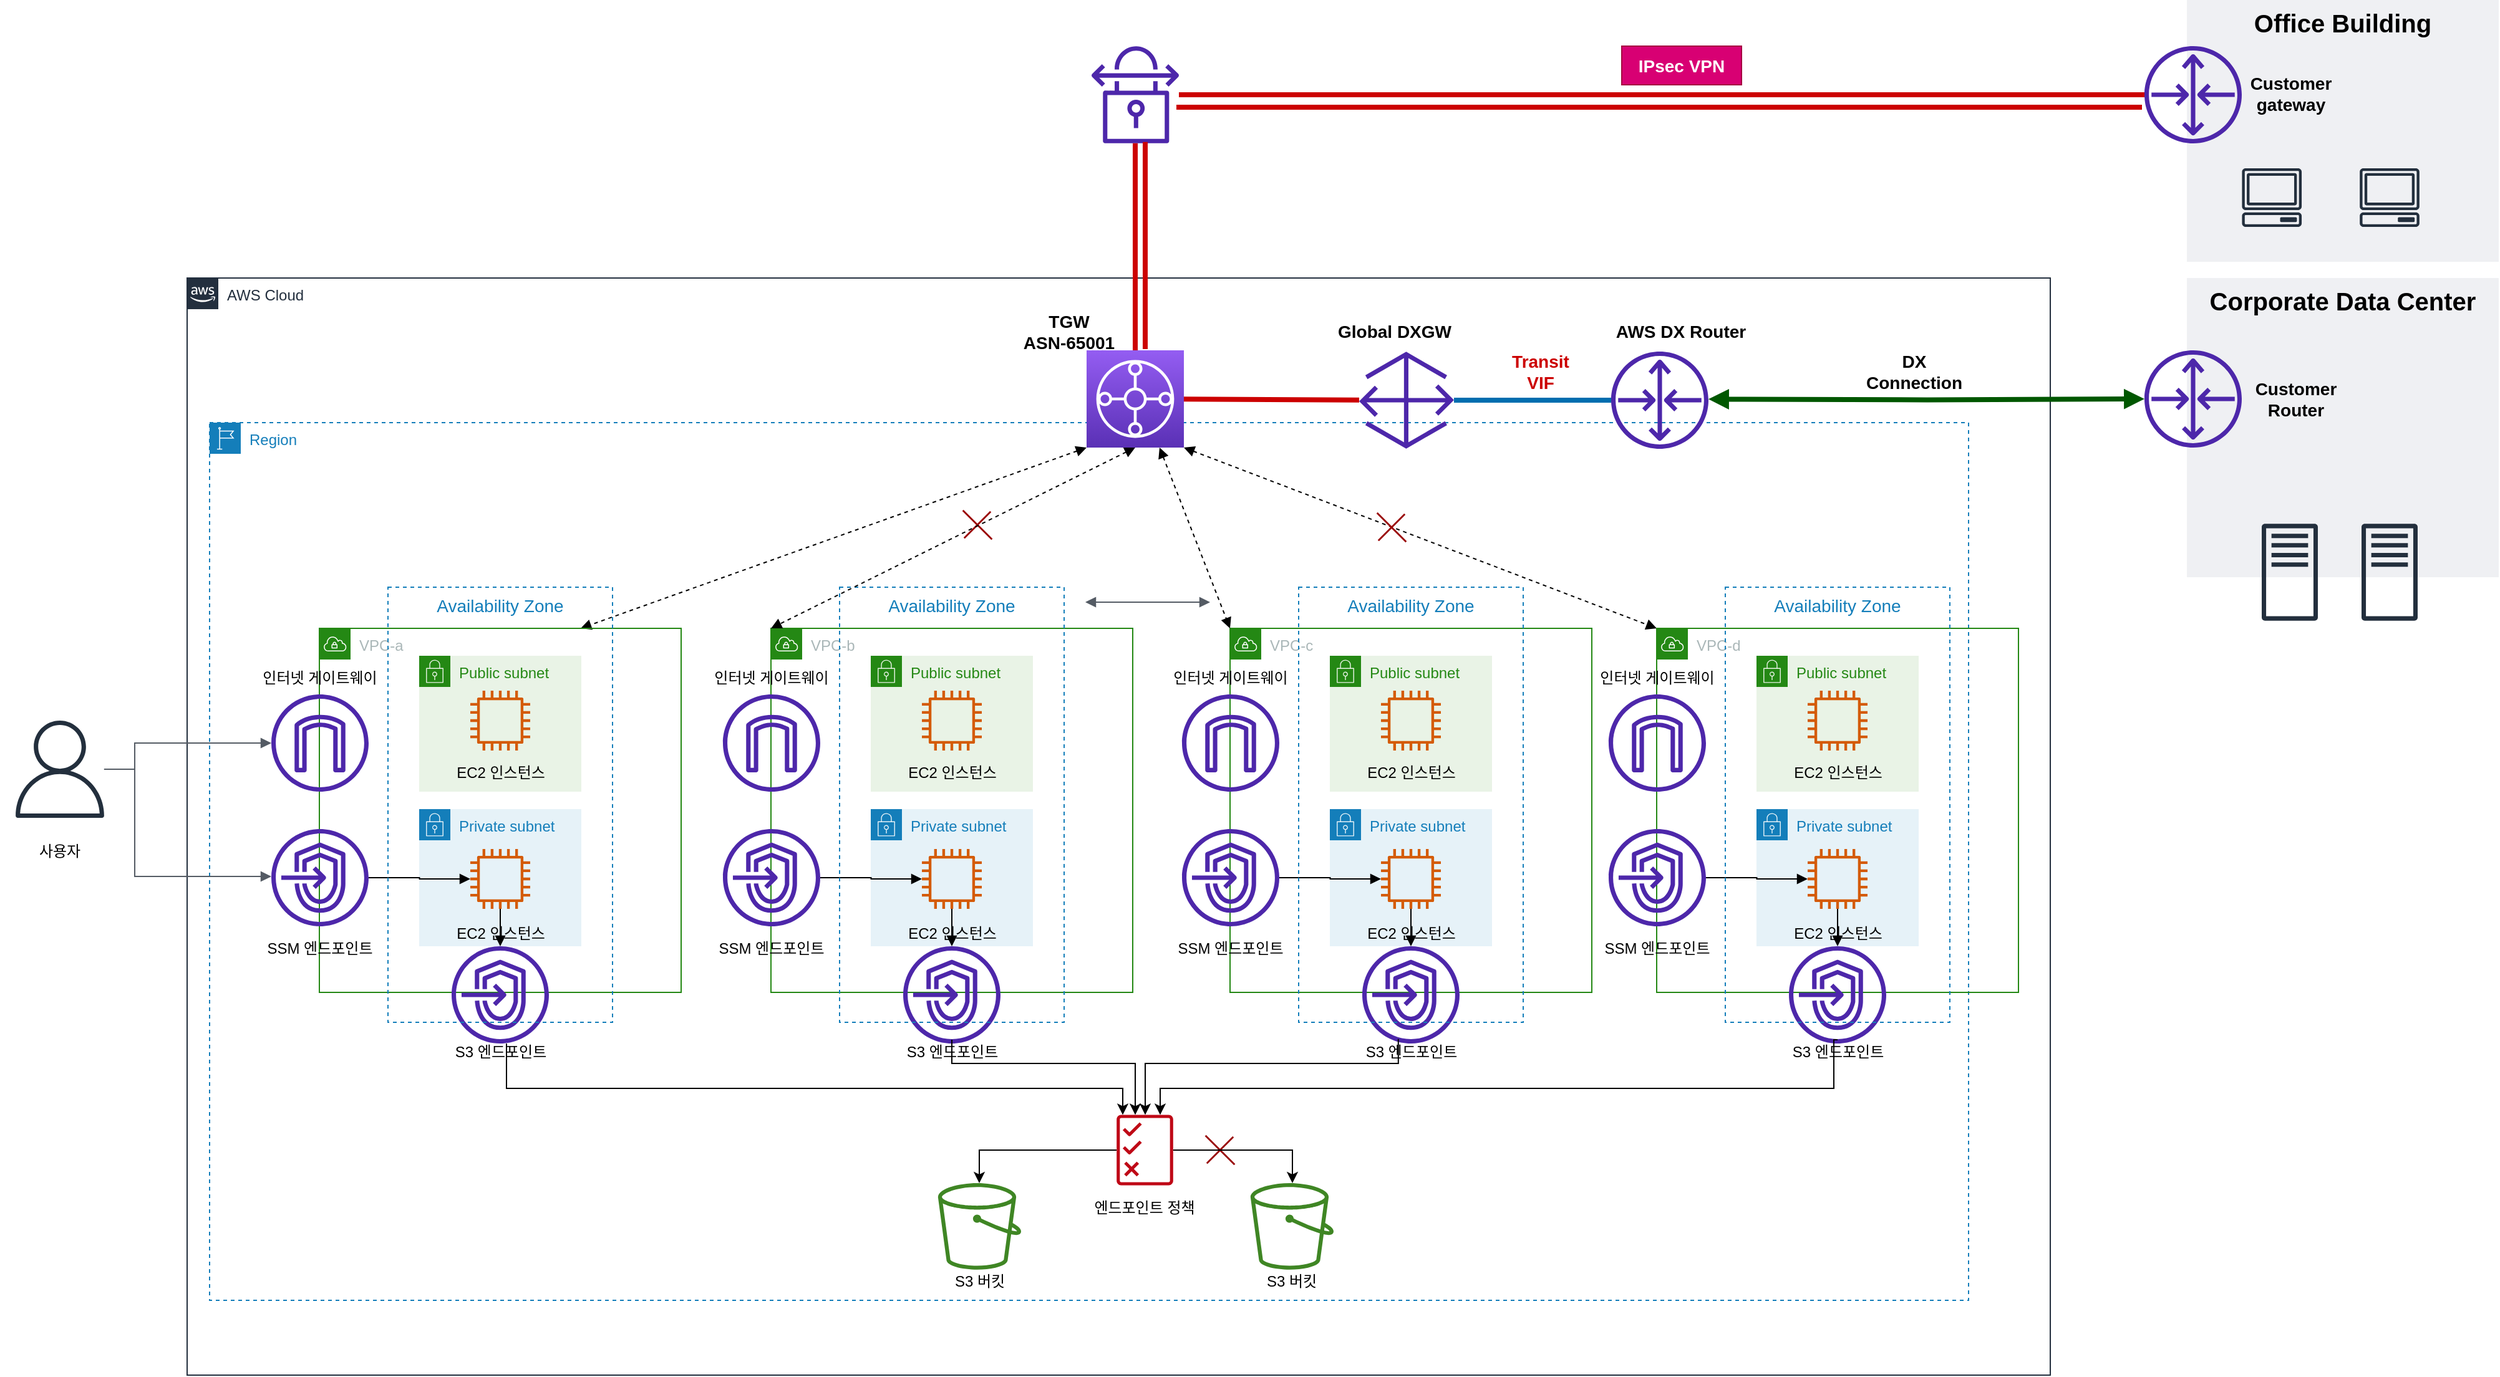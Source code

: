 <mxfile version="20.3.6" type="github">
  <diagram id="tdYZeLyU5_rgm6ZOuu79" name="페이지-1">
    <mxGraphModel dx="2585" dy="1513" grid="1" gridSize="10" guides="1" tooltips="1" connect="1" arrows="1" fold="1" page="1" pageScale="1" pageWidth="827" pageHeight="1169" math="0" shadow="0">
      <root>
        <mxCell id="0" />
        <mxCell id="1" parent="0" />
        <mxCell id="osOyr8j2rlkwuVWXkvkK-152" value="Corporate Data Center" style="fillColor=#EFF0F3;strokeColor=none;dashed=0;verticalAlign=top;fontStyle=1;fontColor=#000000;fontSize=20;" vertex="1" parent="1">
          <mxGeometry x="1753" y="240" width="250" height="240" as="geometry" />
        </mxCell>
        <mxCell id="-03WtyDzt-SDoEfTEMrn-2" value="Region" style="points=[[0,0],[0.25,0],[0.5,0],[0.75,0],[1,0],[1,0.25],[1,0.5],[1,0.75],[1,1],[0.75,1],[0.5,1],[0.25,1],[0,1],[0,0.75],[0,0.5],[0,0.25]];outlineConnect=0;gradientColor=none;html=1;whiteSpace=wrap;fontSize=12;fontStyle=0;container=1;pointerEvents=0;collapsible=0;recursiveResize=0;shape=mxgraph.aws4.group;grIcon=mxgraph.aws4.group_region;strokeColor=#147EBA;fillColor=none;verticalAlign=top;align=left;spacingLeft=30;fontColor=#147EBA;dashed=1;" parent="1" vertex="1">
          <mxGeometry x="168" y="356" width="1410" height="704" as="geometry" />
        </mxCell>
        <mxCell id="-03WtyDzt-SDoEfTEMrn-5" value="" style="sketch=0;points=[[0,0,0],[0.25,0,0],[0.5,0,0],[0.75,0,0],[1,0,0],[0,1,0],[0.25,1,0],[0.5,1,0],[0.75,1,0],[1,1,0],[0,0.25,0],[0,0.5,0],[0,0.75,0],[1,0.25,0],[1,0.5,0],[1,0.75,0]];outlineConnect=0;fontColor=#232F3E;gradientColor=#945DF2;gradientDirection=north;fillColor=#5A30B5;strokeColor=#ffffff;dashed=0;verticalLabelPosition=bottom;verticalAlign=top;align=center;html=1;fontSize=12;fontStyle=0;aspect=fixed;shape=mxgraph.aws4.resourceIcon;resIcon=mxgraph.aws4.transit_gateway;" parent="-03WtyDzt-SDoEfTEMrn-2" vertex="1">
          <mxGeometry x="703" y="-58" width="78" height="78" as="geometry" />
        </mxCell>
        <mxCell id="-03WtyDzt-SDoEfTEMrn-50" value="" style="html=1;endArrow=block;elbow=vertical;startArrow=block;startFill=1;endFill=1;strokeColor=#000000;rounded=0;fontSize=14;entryX=0.75;entryY=0;entryDx=0;entryDy=0;dashed=1;exitX=0;exitY=1;exitDx=0;exitDy=0;exitPerimeter=0;" parent="-03WtyDzt-SDoEfTEMrn-2" edge="1" source="-03WtyDzt-SDoEfTEMrn-5">
          <mxGeometry width="100" relative="1" as="geometry">
            <mxPoint x="366" y="34" as="sourcePoint" />
            <mxPoint x="297.5" y="165.0" as="targetPoint" />
          </mxGeometry>
        </mxCell>
        <mxCell id="-03WtyDzt-SDoEfTEMrn-37" value="AWS Cloud" style="points=[[0,0],[0.25,0],[0.5,0],[0.75,0],[1,0],[1,0.25],[1,0.5],[1,0.75],[1,1],[0.75,1],[0.5,1],[0.25,1],[0,1],[0,0.75],[0,0.5],[0,0.25]];outlineConnect=0;gradientColor=none;html=1;whiteSpace=wrap;fontSize=12;fontStyle=0;container=1;pointerEvents=0;collapsible=0;recursiveResize=0;shape=mxgraph.aws4.group;grIcon=mxgraph.aws4.group_aws_cloud_alt;strokeColor=#232F3E;fillColor=none;verticalAlign=top;align=left;spacingLeft=30;fontColor=#232F3E;dashed=0;" parent="1" vertex="1">
          <mxGeometry x="150" y="240" width="1493.5" height="880" as="geometry" />
        </mxCell>
        <mxCell id="-03WtyDzt-SDoEfTEMrn-42" value="TGW&lt;br style=&quot;font-size: 14px;&quot;&gt;ASN-65001" style="rounded=0;whiteSpace=wrap;html=1;strokeColor=none;fillColor=none;fontSize=14;fontStyle=1" parent="-03WtyDzt-SDoEfTEMrn-37" vertex="1">
          <mxGeometry x="659.25" y="27" width="96" height="31" as="geometry" />
        </mxCell>
        <mxCell id="-03WtyDzt-SDoEfTEMrn-54" value="" style="shape=cross;whiteSpace=wrap;html=1;strokeColor=none;fontSize=14;fillColor=#990000;size=0.047;rotation=45;" parent="-03WtyDzt-SDoEfTEMrn-37" vertex="1">
          <mxGeometry x="617" y="183" width="33" height="30" as="geometry" />
        </mxCell>
        <mxCell id="osOyr8j2rlkwuVWXkvkK-159" style="edgeStyle=none;rounded=0;orthogonalLoop=1;jettySize=auto;html=1;strokeWidth=4;fontSize=20;fontColor=#000000;endArrow=none;endFill=0;fillColor=#1ba1e2;strokeColor=#006EAF;" edge="1" parent="-03WtyDzt-SDoEfTEMrn-37" source="osOyr8j2rlkwuVWXkvkK-90" target="osOyr8j2rlkwuVWXkvkK-144">
          <mxGeometry relative="1" as="geometry" />
        </mxCell>
        <mxCell id="osOyr8j2rlkwuVWXkvkK-90" value="" style="sketch=0;outlineConnect=0;fontColor=#232F3E;gradientColor=none;fillColor=#4D27AA;strokeColor=none;dashed=0;verticalLabelPosition=bottom;verticalAlign=top;align=center;html=1;fontSize=12;fontStyle=0;aspect=fixed;pointerEvents=1;shape=mxgraph.aws4.gateway;" vertex="1" parent="-03WtyDzt-SDoEfTEMrn-37">
          <mxGeometry x="939.5" y="59" width="76" height="78" as="geometry" />
        </mxCell>
        <mxCell id="osOyr8j2rlkwuVWXkvkK-144" value="" style="sketch=0;outlineConnect=0;fontColor=#232F3E;gradientColor=none;fillColor=#4D27AA;strokeColor=none;dashed=0;verticalLabelPosition=bottom;verticalAlign=top;align=center;html=1;fontSize=12;fontStyle=0;aspect=fixed;pointerEvents=1;shape=mxgraph.aws4.router;" vertex="1" parent="-03WtyDzt-SDoEfTEMrn-37">
          <mxGeometry x="1141.5" y="59" width="78" height="78" as="geometry" />
        </mxCell>
        <mxCell id="osOyr8j2rlkwuVWXkvkK-145" value="AWS DX Router" style="rounded=0;whiteSpace=wrap;html=1;strokeColor=none;fillColor=none;fontSize=14;fontStyle=1" vertex="1" parent="-03WtyDzt-SDoEfTEMrn-37">
          <mxGeometry x="1132.5" y="27" width="128.5" height="31" as="geometry" />
        </mxCell>
        <mxCell id="osOyr8j2rlkwuVWXkvkK-155" value="" style="edgeStyle=orthogonalEdgeStyle;html=1;endArrow=block;elbow=vertical;startArrow=block;startFill=1;endFill=1;strokeColor=#005700;rounded=0;fontSize=13;fontColor=#000000;strokeWidth=4;fillColor=#008a00;" edge="1" parent="-03WtyDzt-SDoEfTEMrn-37" target="osOyr8j2rlkwuVWXkvkK-148">
          <mxGeometry width="100" relative="1" as="geometry">
            <mxPoint x="1219.5" y="97.17" as="sourcePoint" />
            <mxPoint x="1319.5" y="97.17" as="targetPoint" />
          </mxGeometry>
        </mxCell>
        <mxCell id="osOyr8j2rlkwuVWXkvkK-160" value="&lt;font color=&quot;#cc0000&quot;&gt;Transit &lt;br&gt;VIF&lt;/font&gt;" style="rounded=0;whiteSpace=wrap;html=1;strokeColor=none;fillColor=none;fontSize=14;fontStyle=1" vertex="1" parent="-03WtyDzt-SDoEfTEMrn-37">
          <mxGeometry x="1036.5" y="59" width="96" height="31" as="geometry" />
        </mxCell>
        <mxCell id="osOyr8j2rlkwuVWXkvkK-143" value="Global DXGW" style="rounded=0;whiteSpace=wrap;html=1;strokeColor=none;fillColor=none;fontSize=14;fontStyle=1" vertex="1" parent="-03WtyDzt-SDoEfTEMrn-37">
          <mxGeometry x="919.5" y="27" width="96" height="31" as="geometry" />
        </mxCell>
        <mxCell id="osOyr8j2rlkwuVWXkvkK-156" value="DX &lt;br&gt;Connection" style="rounded=0;whiteSpace=wrap;html=1;strokeColor=none;fillColor=none;fontSize=14;fontStyle=1" vertex="1" parent="-03WtyDzt-SDoEfTEMrn-37">
          <mxGeometry x="1320" y="59" width="128.5" height="31" as="geometry" />
        </mxCell>
        <mxCell id="-03WtyDzt-SDoEfTEMrn-53" value="" style="html=1;endArrow=block;elbow=vertical;startArrow=block;startFill=1;endFill=1;strokeColor=#000000;rounded=0;fontSize=14;entryX=0;entryY=0;entryDx=0;entryDy=0;dashed=1;exitX=1;exitY=1;exitDx=0;exitDy=0;exitPerimeter=0;" parent="1" source="-03WtyDzt-SDoEfTEMrn-5" target="osOyr8j2rlkwuVWXkvkK-38" edge="1">
          <mxGeometry width="100" relative="1" as="geometry">
            <mxPoint x="580" y="390" as="sourcePoint" />
            <mxPoint x="1083" y="496" as="targetPoint" />
          </mxGeometry>
        </mxCell>
        <mxCell id="-03WtyDzt-SDoEfTEMrn-57" value="" style="shape=cross;whiteSpace=wrap;html=1;strokeColor=none;fontSize=14;fillColor=#990000;size=0.047;rotation=45;" parent="1" vertex="1">
          <mxGeometry x="1099" y="425" width="33" height="30" as="geometry" />
        </mxCell>
        <mxCell id="-03WtyDzt-SDoEfTEMrn-62" value="사용자" style="rounded=0;whiteSpace=wrap;html=1;strokeColor=none;" parent="1" vertex="1">
          <mxGeometry y="690" width="96" height="20" as="geometry" />
        </mxCell>
        <mxCell id="-03WtyDzt-SDoEfTEMrn-63" value="" style="sketch=0;outlineConnect=0;fontColor=#232F3E;gradientColor=none;fillColor=#232F3D;strokeColor=none;dashed=0;verticalLabelPosition=bottom;verticalAlign=top;align=center;html=1;fontSize=12;fontStyle=0;aspect=fixed;pointerEvents=1;shape=mxgraph.aws4.user;" parent="1" vertex="1">
          <mxGeometry x="9" y="595" width="78" height="78" as="geometry" />
        </mxCell>
        <mxCell id="-03WtyDzt-SDoEfTEMrn-74" value="" style="edgeStyle=orthogonalEdgeStyle;html=1;endArrow=none;elbow=vertical;startArrow=block;startFill=1;endFill=0;strokeColor=#545B64;rounded=0;fontSize=14;" parent="1" source="osOyr8j2rlkwuVWXkvkK-197" target="-03WtyDzt-SDoEfTEMrn-63" edge="1">
          <mxGeometry width="100" relative="1" as="geometry">
            <mxPoint x="213.0" y="580" as="sourcePoint" />
            <mxPoint x="118" y="688" as="targetPoint" />
            <Array as="points">
              <mxPoint x="108" y="613" />
              <mxPoint x="108" y="634" />
            </Array>
          </mxGeometry>
        </mxCell>
        <mxCell id="-03WtyDzt-SDoEfTEMrn-75" value="" style="edgeStyle=orthogonalEdgeStyle;html=1;endArrow=none;elbow=vertical;startArrow=block;startFill=1;endFill=0;strokeColor=#545B64;rounded=0;fontSize=14;" parent="1" source="osOyr8j2rlkwuVWXkvkK-196" target="-03WtyDzt-SDoEfTEMrn-63" edge="1">
          <mxGeometry width="100" relative="1" as="geometry">
            <mxPoint x="213.0" y="691.0" as="sourcePoint" />
            <mxPoint x="148" y="638" as="targetPoint" />
            <Array as="points">
              <mxPoint x="108" y="720" />
              <mxPoint x="108" y="634" />
            </Array>
          </mxGeometry>
        </mxCell>
        <mxCell id="osOyr8j2rlkwuVWXkvkK-55" value="" style="group" vertex="1" connectable="0" parent="1">
          <mxGeometry x="559" y="488" width="349" height="383" as="geometry" />
        </mxCell>
        <mxCell id="osOyr8j2rlkwuVWXkvkK-56" value="VPC-b" style="points=[[0,0],[0.25,0],[0.5,0],[0.75,0],[1,0],[1,0.25],[1,0.5],[1,0.75],[1,1],[0.75,1],[0.5,1],[0.25,1],[0,1],[0,0.75],[0,0.5],[0,0.25]];outlineConnect=0;gradientColor=none;html=1;whiteSpace=wrap;fontSize=12;fontStyle=0;container=1;pointerEvents=0;collapsible=0;recursiveResize=0;shape=mxgraph.aws4.group;grIcon=mxgraph.aws4.group_vpc;strokeColor=#248814;fillColor=none;verticalAlign=top;align=left;spacingLeft=30;fontColor=#AAB7B8;dashed=0;" vertex="1" parent="osOyr8j2rlkwuVWXkvkK-55">
          <mxGeometry x="59" y="33" width="290" height="292" as="geometry" />
        </mxCell>
        <mxCell id="osOyr8j2rlkwuVWXkvkK-57" value="Public subnet" style="points=[[0,0],[0.25,0],[0.5,0],[0.75,0],[1,0],[1,0.25],[1,0.5],[1,0.75],[1,1],[0.75,1],[0.5,1],[0.25,1],[0,1],[0,0.75],[0,0.5],[0,0.25]];outlineConnect=0;gradientColor=none;html=1;whiteSpace=wrap;fontSize=12;fontStyle=0;container=1;pointerEvents=0;collapsible=0;recursiveResize=0;shape=mxgraph.aws4.group;grIcon=mxgraph.aws4.group_security_group;grStroke=0;strokeColor=#248814;fillColor=#E9F3E6;verticalAlign=top;align=left;spacingLeft=30;fontColor=#248814;dashed=0;" vertex="1" parent="osOyr8j2rlkwuVWXkvkK-55">
          <mxGeometry x="139" y="55" width="130" height="109" as="geometry" />
        </mxCell>
        <mxCell id="osOyr8j2rlkwuVWXkvkK-58" value="" style="sketch=0;outlineConnect=0;fontColor=#232F3E;gradientColor=none;fillColor=#D45B07;strokeColor=none;dashed=0;verticalLabelPosition=bottom;verticalAlign=top;align=center;html=1;fontSize=12;fontStyle=0;aspect=fixed;pointerEvents=1;shape=mxgraph.aws4.instance2;" vertex="1" parent="osOyr8j2rlkwuVWXkvkK-57">
          <mxGeometry x="41" y="28" width="48" height="48" as="geometry" />
        </mxCell>
        <mxCell id="osOyr8j2rlkwuVWXkvkK-59" value="EC2 인스턴스" style="rounded=0;whiteSpace=wrap;html=1;strokeColor=none;fillColor=none;" vertex="1" parent="osOyr8j2rlkwuVWXkvkK-57">
          <mxGeometry x="5.5" y="84" width="119" height="20" as="geometry" />
        </mxCell>
        <mxCell id="osOyr8j2rlkwuVWXkvkK-60" value="Private subnet" style="points=[[0,0],[0.25,0],[0.5,0],[0.75,0],[1,0],[1,0.25],[1,0.5],[1,0.75],[1,1],[0.75,1],[0.5,1],[0.25,1],[0,1],[0,0.75],[0,0.5],[0,0.25]];outlineConnect=0;gradientColor=none;html=1;whiteSpace=wrap;fontSize=12;fontStyle=0;container=1;pointerEvents=0;collapsible=0;recursiveResize=0;shape=mxgraph.aws4.group;grIcon=mxgraph.aws4.group_security_group;grStroke=0;strokeColor=#147EBA;fillColor=#E6F2F8;verticalAlign=top;align=left;spacingLeft=30;fontColor=#147EBA;dashed=0;" vertex="1" parent="osOyr8j2rlkwuVWXkvkK-55">
          <mxGeometry x="139" y="178" width="130" height="110" as="geometry" />
        </mxCell>
        <mxCell id="osOyr8j2rlkwuVWXkvkK-61" value="" style="sketch=0;outlineConnect=0;fontColor=#232F3E;gradientColor=none;fillColor=#D45B07;strokeColor=none;dashed=0;verticalLabelPosition=bottom;verticalAlign=top;align=center;html=1;fontSize=12;fontStyle=0;aspect=fixed;pointerEvents=1;shape=mxgraph.aws4.instance2;" vertex="1" parent="osOyr8j2rlkwuVWXkvkK-60">
          <mxGeometry x="41" y="32" width="48" height="48" as="geometry" />
        </mxCell>
        <mxCell id="osOyr8j2rlkwuVWXkvkK-62" value="EC2 인스턴스" style="rounded=0;whiteSpace=wrap;html=1;strokeColor=none;fillColor=none;" vertex="1" parent="osOyr8j2rlkwuVWXkvkK-60">
          <mxGeometry x="5.5" y="90" width="119" height="20" as="geometry" />
        </mxCell>
        <mxCell id="osOyr8j2rlkwuVWXkvkK-63" style="edgeStyle=orthogonalEdgeStyle;rounded=0;orthogonalLoop=1;jettySize=auto;html=1;strokeColor=#000000;fontSize=14;endArrow=block;endFill=1;" edge="1" parent="osOyr8j2rlkwuVWXkvkK-55" source="osOyr8j2rlkwuVWXkvkK-64" target="osOyr8j2rlkwuVWXkvkK-61">
          <mxGeometry relative="1" as="geometry" />
        </mxCell>
        <mxCell id="osOyr8j2rlkwuVWXkvkK-64" value="" style="sketch=0;outlineConnect=0;fontColor=#232F3E;gradientColor=none;fillColor=#4D27AA;strokeColor=none;dashed=0;verticalLabelPosition=bottom;verticalAlign=top;align=center;html=1;fontSize=12;fontStyle=0;aspect=fixed;pointerEvents=1;shape=mxgraph.aws4.endpoints;" vertex="1" parent="osOyr8j2rlkwuVWXkvkK-55">
          <mxGeometry x="20.5" y="194" width="78" height="78" as="geometry" />
        </mxCell>
        <mxCell id="osOyr8j2rlkwuVWXkvkK-65" value="" style="sketch=0;outlineConnect=0;fontColor=#232F3E;gradientColor=none;fillColor=#4D27AA;strokeColor=none;dashed=0;verticalLabelPosition=bottom;verticalAlign=top;align=center;html=1;fontSize=12;fontStyle=0;aspect=fixed;pointerEvents=1;shape=mxgraph.aws4.internet_gateway;" vertex="1" parent="osOyr8j2rlkwuVWXkvkK-55">
          <mxGeometry x="20.5" y="86" width="78" height="78" as="geometry" />
        </mxCell>
        <mxCell id="osOyr8j2rlkwuVWXkvkK-66" value="" style="sketch=0;outlineConnect=0;fontColor=#232F3E;gradientColor=none;fillColor=#4D27AA;strokeColor=none;dashed=0;verticalLabelPosition=bottom;verticalAlign=top;align=center;html=1;fontSize=12;fontStyle=0;aspect=fixed;pointerEvents=1;shape=mxgraph.aws4.endpoints;" vertex="1" parent="osOyr8j2rlkwuVWXkvkK-55">
          <mxGeometry x="165" y="288" width="78" height="78" as="geometry" />
        </mxCell>
        <mxCell id="osOyr8j2rlkwuVWXkvkK-67" style="edgeStyle=orthogonalEdgeStyle;rounded=0;orthogonalLoop=1;jettySize=auto;html=1;strokeColor=#000000;fontSize=14;endArrow=block;endFill=1;" edge="1" parent="osOyr8j2rlkwuVWXkvkK-55" source="osOyr8j2rlkwuVWXkvkK-61" target="osOyr8j2rlkwuVWXkvkK-66">
          <mxGeometry relative="1" as="geometry" />
        </mxCell>
        <mxCell id="osOyr8j2rlkwuVWXkvkK-68" value="Availability Zone" style="fillColor=none;strokeColor=#147EBA;dashed=1;verticalAlign=top;fontStyle=0;fontColor=#147EBA;fontSize=14;" vertex="1" parent="osOyr8j2rlkwuVWXkvkK-55">
          <mxGeometry x="114" width="180" height="349" as="geometry" />
        </mxCell>
        <mxCell id="osOyr8j2rlkwuVWXkvkK-69" value="S3 엔드포인트" style="rounded=0;whiteSpace=wrap;html=1;strokeColor=none;fillColor=none;" vertex="1" parent="osOyr8j2rlkwuVWXkvkK-55">
          <mxGeometry x="144.5" y="363" width="119" height="20" as="geometry" />
        </mxCell>
        <mxCell id="osOyr8j2rlkwuVWXkvkK-70" value="SSM 엔드포인트" style="rounded=0;whiteSpace=wrap;html=1;strokeColor=none;fillColor=none;" vertex="1" parent="osOyr8j2rlkwuVWXkvkK-55">
          <mxGeometry y="280" width="119" height="20" as="geometry" />
        </mxCell>
        <mxCell id="osOyr8j2rlkwuVWXkvkK-71" value="인터넷 게이트웨이" style="rounded=0;whiteSpace=wrap;html=1;strokeColor=none;fillColor=none;" vertex="1" parent="osOyr8j2rlkwuVWXkvkK-55">
          <mxGeometry y="63" width="119" height="20" as="geometry" />
        </mxCell>
        <mxCell id="osOyr8j2rlkwuVWXkvkK-72" value="" style="group" vertex="1" connectable="0" parent="1">
          <mxGeometry x="927" y="488" width="349" height="383" as="geometry" />
        </mxCell>
        <mxCell id="osOyr8j2rlkwuVWXkvkK-73" value="VPC-c" style="points=[[0,0],[0.25,0],[0.5,0],[0.75,0],[1,0],[1,0.25],[1,0.5],[1,0.75],[1,1],[0.75,1],[0.5,1],[0.25,1],[0,1],[0,0.75],[0,0.5],[0,0.25]];outlineConnect=0;gradientColor=none;html=1;whiteSpace=wrap;fontSize=12;fontStyle=0;container=1;pointerEvents=0;collapsible=0;recursiveResize=0;shape=mxgraph.aws4.group;grIcon=mxgraph.aws4.group_vpc;strokeColor=#248814;fillColor=none;verticalAlign=top;align=left;spacingLeft=30;fontColor=#AAB7B8;dashed=0;" vertex="1" parent="osOyr8j2rlkwuVWXkvkK-72">
          <mxGeometry x="59" y="33" width="290" height="292" as="geometry" />
        </mxCell>
        <mxCell id="osOyr8j2rlkwuVWXkvkK-74" value="Public subnet" style="points=[[0,0],[0.25,0],[0.5,0],[0.75,0],[1,0],[1,0.25],[1,0.5],[1,0.75],[1,1],[0.75,1],[0.5,1],[0.25,1],[0,1],[0,0.75],[0,0.5],[0,0.25]];outlineConnect=0;gradientColor=none;html=1;whiteSpace=wrap;fontSize=12;fontStyle=0;container=1;pointerEvents=0;collapsible=0;recursiveResize=0;shape=mxgraph.aws4.group;grIcon=mxgraph.aws4.group_security_group;grStroke=0;strokeColor=#248814;fillColor=#E9F3E6;verticalAlign=top;align=left;spacingLeft=30;fontColor=#248814;dashed=0;" vertex="1" parent="osOyr8j2rlkwuVWXkvkK-72">
          <mxGeometry x="139" y="55" width="130" height="109" as="geometry" />
        </mxCell>
        <mxCell id="osOyr8j2rlkwuVWXkvkK-75" value="" style="sketch=0;outlineConnect=0;fontColor=#232F3E;gradientColor=none;fillColor=#D45B07;strokeColor=none;dashed=0;verticalLabelPosition=bottom;verticalAlign=top;align=center;html=1;fontSize=12;fontStyle=0;aspect=fixed;pointerEvents=1;shape=mxgraph.aws4.instance2;" vertex="1" parent="osOyr8j2rlkwuVWXkvkK-74">
          <mxGeometry x="41" y="28" width="48" height="48" as="geometry" />
        </mxCell>
        <mxCell id="osOyr8j2rlkwuVWXkvkK-76" value="EC2 인스턴스" style="rounded=0;whiteSpace=wrap;html=1;strokeColor=none;fillColor=none;" vertex="1" parent="osOyr8j2rlkwuVWXkvkK-74">
          <mxGeometry x="5.5" y="84" width="119" height="20" as="geometry" />
        </mxCell>
        <mxCell id="osOyr8j2rlkwuVWXkvkK-77" value="Private subnet" style="points=[[0,0],[0.25,0],[0.5,0],[0.75,0],[1,0],[1,0.25],[1,0.5],[1,0.75],[1,1],[0.75,1],[0.5,1],[0.25,1],[0,1],[0,0.75],[0,0.5],[0,0.25]];outlineConnect=0;gradientColor=none;html=1;whiteSpace=wrap;fontSize=12;fontStyle=0;container=1;pointerEvents=0;collapsible=0;recursiveResize=0;shape=mxgraph.aws4.group;grIcon=mxgraph.aws4.group_security_group;grStroke=0;strokeColor=#147EBA;fillColor=#E6F2F8;verticalAlign=top;align=left;spacingLeft=30;fontColor=#147EBA;dashed=0;" vertex="1" parent="osOyr8j2rlkwuVWXkvkK-72">
          <mxGeometry x="139" y="178" width="130" height="110" as="geometry" />
        </mxCell>
        <mxCell id="osOyr8j2rlkwuVWXkvkK-78" value="" style="sketch=0;outlineConnect=0;fontColor=#232F3E;gradientColor=none;fillColor=#D45B07;strokeColor=none;dashed=0;verticalLabelPosition=bottom;verticalAlign=top;align=center;html=1;fontSize=12;fontStyle=0;aspect=fixed;pointerEvents=1;shape=mxgraph.aws4.instance2;" vertex="1" parent="osOyr8j2rlkwuVWXkvkK-77">
          <mxGeometry x="41" y="32" width="48" height="48" as="geometry" />
        </mxCell>
        <mxCell id="osOyr8j2rlkwuVWXkvkK-79" value="EC2 인스턴스" style="rounded=0;whiteSpace=wrap;html=1;strokeColor=none;fillColor=none;" vertex="1" parent="osOyr8j2rlkwuVWXkvkK-77">
          <mxGeometry x="5.5" y="90" width="119" height="20" as="geometry" />
        </mxCell>
        <mxCell id="osOyr8j2rlkwuVWXkvkK-80" style="edgeStyle=orthogonalEdgeStyle;rounded=0;orthogonalLoop=1;jettySize=auto;html=1;strokeColor=#000000;fontSize=14;endArrow=block;endFill=1;" edge="1" parent="osOyr8j2rlkwuVWXkvkK-72" source="osOyr8j2rlkwuVWXkvkK-81" target="osOyr8j2rlkwuVWXkvkK-78">
          <mxGeometry relative="1" as="geometry" />
        </mxCell>
        <mxCell id="osOyr8j2rlkwuVWXkvkK-81" value="" style="sketch=0;outlineConnect=0;fontColor=#232F3E;gradientColor=none;fillColor=#4D27AA;strokeColor=none;dashed=0;verticalLabelPosition=bottom;verticalAlign=top;align=center;html=1;fontSize=12;fontStyle=0;aspect=fixed;pointerEvents=1;shape=mxgraph.aws4.endpoints;" vertex="1" parent="osOyr8j2rlkwuVWXkvkK-72">
          <mxGeometry x="20.5" y="194" width="78" height="78" as="geometry" />
        </mxCell>
        <mxCell id="osOyr8j2rlkwuVWXkvkK-82" value="" style="sketch=0;outlineConnect=0;fontColor=#232F3E;gradientColor=none;fillColor=#4D27AA;strokeColor=none;dashed=0;verticalLabelPosition=bottom;verticalAlign=top;align=center;html=1;fontSize=12;fontStyle=0;aspect=fixed;pointerEvents=1;shape=mxgraph.aws4.internet_gateway;" vertex="1" parent="osOyr8j2rlkwuVWXkvkK-72">
          <mxGeometry x="20.5" y="86" width="78" height="78" as="geometry" />
        </mxCell>
        <mxCell id="osOyr8j2rlkwuVWXkvkK-83" value="" style="sketch=0;outlineConnect=0;fontColor=#232F3E;gradientColor=none;fillColor=#4D27AA;strokeColor=none;dashed=0;verticalLabelPosition=bottom;verticalAlign=top;align=center;html=1;fontSize=12;fontStyle=0;aspect=fixed;pointerEvents=1;shape=mxgraph.aws4.endpoints;" vertex="1" parent="osOyr8j2rlkwuVWXkvkK-72">
          <mxGeometry x="165" y="288" width="78" height="78" as="geometry" />
        </mxCell>
        <mxCell id="osOyr8j2rlkwuVWXkvkK-84" style="edgeStyle=orthogonalEdgeStyle;rounded=0;orthogonalLoop=1;jettySize=auto;html=1;strokeColor=#000000;fontSize=14;endArrow=block;endFill=1;" edge="1" parent="osOyr8j2rlkwuVWXkvkK-72" source="osOyr8j2rlkwuVWXkvkK-78" target="osOyr8j2rlkwuVWXkvkK-83">
          <mxGeometry relative="1" as="geometry" />
        </mxCell>
        <mxCell id="osOyr8j2rlkwuVWXkvkK-85" value="Availability Zone" style="fillColor=none;strokeColor=#147EBA;dashed=1;verticalAlign=top;fontStyle=0;fontColor=#147EBA;fontSize=14;" vertex="1" parent="osOyr8j2rlkwuVWXkvkK-72">
          <mxGeometry x="114" width="180" height="349" as="geometry" />
        </mxCell>
        <mxCell id="osOyr8j2rlkwuVWXkvkK-86" value="S3 엔드포인트" style="rounded=0;whiteSpace=wrap;html=1;strokeColor=none;fillColor=none;" vertex="1" parent="osOyr8j2rlkwuVWXkvkK-72">
          <mxGeometry x="144.5" y="363" width="119" height="20" as="geometry" />
        </mxCell>
        <mxCell id="osOyr8j2rlkwuVWXkvkK-87" value="SSM 엔드포인트" style="rounded=0;whiteSpace=wrap;html=1;strokeColor=none;fillColor=none;" vertex="1" parent="osOyr8j2rlkwuVWXkvkK-72">
          <mxGeometry y="280" width="119" height="20" as="geometry" />
        </mxCell>
        <mxCell id="osOyr8j2rlkwuVWXkvkK-88" value="인터넷 게이트웨이" style="rounded=0;whiteSpace=wrap;html=1;strokeColor=none;fillColor=none;" vertex="1" parent="osOyr8j2rlkwuVWXkvkK-72">
          <mxGeometry y="63" width="119" height="20" as="geometry" />
        </mxCell>
        <mxCell id="osOyr8j2rlkwuVWXkvkK-54" value="" style="group" vertex="1" connectable="0" parent="1">
          <mxGeometry x="1269" y="488" width="349" height="383" as="geometry" />
        </mxCell>
        <mxCell id="osOyr8j2rlkwuVWXkvkK-38" value="VPC-d" style="points=[[0,0],[0.25,0],[0.5,0],[0.75,0],[1,0],[1,0.25],[1,0.5],[1,0.75],[1,1],[0.75,1],[0.5,1],[0.25,1],[0,1],[0,0.75],[0,0.5],[0,0.25]];outlineConnect=0;gradientColor=none;html=1;whiteSpace=wrap;fontSize=12;fontStyle=0;container=1;pointerEvents=0;collapsible=0;recursiveResize=0;shape=mxgraph.aws4.group;grIcon=mxgraph.aws4.group_vpc;strokeColor=#248814;fillColor=none;verticalAlign=top;align=left;spacingLeft=30;fontColor=#AAB7B8;dashed=0;" vertex="1" parent="osOyr8j2rlkwuVWXkvkK-54">
          <mxGeometry x="59" y="33" width="290" height="292" as="geometry" />
        </mxCell>
        <mxCell id="osOyr8j2rlkwuVWXkvkK-39" value="Public subnet" style="points=[[0,0],[0.25,0],[0.5,0],[0.75,0],[1,0],[1,0.25],[1,0.5],[1,0.75],[1,1],[0.75,1],[0.5,1],[0.25,1],[0,1],[0,0.75],[0,0.5],[0,0.25]];outlineConnect=0;gradientColor=none;html=1;whiteSpace=wrap;fontSize=12;fontStyle=0;container=1;pointerEvents=0;collapsible=0;recursiveResize=0;shape=mxgraph.aws4.group;grIcon=mxgraph.aws4.group_security_group;grStroke=0;strokeColor=#248814;fillColor=#E9F3E6;verticalAlign=top;align=left;spacingLeft=30;fontColor=#248814;dashed=0;" vertex="1" parent="osOyr8j2rlkwuVWXkvkK-54">
          <mxGeometry x="139" y="55" width="130" height="109" as="geometry" />
        </mxCell>
        <mxCell id="osOyr8j2rlkwuVWXkvkK-40" value="" style="sketch=0;outlineConnect=0;fontColor=#232F3E;gradientColor=none;fillColor=#D45B07;strokeColor=none;dashed=0;verticalLabelPosition=bottom;verticalAlign=top;align=center;html=1;fontSize=12;fontStyle=0;aspect=fixed;pointerEvents=1;shape=mxgraph.aws4.instance2;" vertex="1" parent="osOyr8j2rlkwuVWXkvkK-39">
          <mxGeometry x="41" y="28" width="48" height="48" as="geometry" />
        </mxCell>
        <mxCell id="osOyr8j2rlkwuVWXkvkK-41" value="EC2 인스턴스" style="rounded=0;whiteSpace=wrap;html=1;strokeColor=none;fillColor=none;" vertex="1" parent="osOyr8j2rlkwuVWXkvkK-39">
          <mxGeometry x="5.5" y="84" width="119" height="20" as="geometry" />
        </mxCell>
        <mxCell id="osOyr8j2rlkwuVWXkvkK-42" value="Private subnet" style="points=[[0,0],[0.25,0],[0.5,0],[0.75,0],[1,0],[1,0.25],[1,0.5],[1,0.75],[1,1],[0.75,1],[0.5,1],[0.25,1],[0,1],[0,0.75],[0,0.5],[0,0.25]];outlineConnect=0;gradientColor=none;html=1;whiteSpace=wrap;fontSize=12;fontStyle=0;container=1;pointerEvents=0;collapsible=0;recursiveResize=0;shape=mxgraph.aws4.group;grIcon=mxgraph.aws4.group_security_group;grStroke=0;strokeColor=#147EBA;fillColor=#E6F2F8;verticalAlign=top;align=left;spacingLeft=30;fontColor=#147EBA;dashed=0;" vertex="1" parent="osOyr8j2rlkwuVWXkvkK-54">
          <mxGeometry x="139" y="178" width="130" height="110" as="geometry" />
        </mxCell>
        <mxCell id="osOyr8j2rlkwuVWXkvkK-43" value="" style="sketch=0;outlineConnect=0;fontColor=#232F3E;gradientColor=none;fillColor=#D45B07;strokeColor=none;dashed=0;verticalLabelPosition=bottom;verticalAlign=top;align=center;html=1;fontSize=12;fontStyle=0;aspect=fixed;pointerEvents=1;shape=mxgraph.aws4.instance2;" vertex="1" parent="osOyr8j2rlkwuVWXkvkK-42">
          <mxGeometry x="41" y="32" width="48" height="48" as="geometry" />
        </mxCell>
        <mxCell id="osOyr8j2rlkwuVWXkvkK-44" value="EC2 인스턴스" style="rounded=0;whiteSpace=wrap;html=1;strokeColor=none;fillColor=none;" vertex="1" parent="osOyr8j2rlkwuVWXkvkK-42">
          <mxGeometry x="5.5" y="90" width="119" height="20" as="geometry" />
        </mxCell>
        <mxCell id="osOyr8j2rlkwuVWXkvkK-45" style="edgeStyle=orthogonalEdgeStyle;rounded=0;orthogonalLoop=1;jettySize=auto;html=1;strokeColor=#000000;fontSize=14;endArrow=block;endFill=1;" edge="1" parent="osOyr8j2rlkwuVWXkvkK-54" source="osOyr8j2rlkwuVWXkvkK-46" target="osOyr8j2rlkwuVWXkvkK-43">
          <mxGeometry relative="1" as="geometry" />
        </mxCell>
        <mxCell id="osOyr8j2rlkwuVWXkvkK-46" value="" style="sketch=0;outlineConnect=0;fontColor=#232F3E;gradientColor=none;fillColor=#4D27AA;strokeColor=none;dashed=0;verticalLabelPosition=bottom;verticalAlign=top;align=center;html=1;fontSize=12;fontStyle=0;aspect=fixed;pointerEvents=1;shape=mxgraph.aws4.endpoints;" vertex="1" parent="osOyr8j2rlkwuVWXkvkK-54">
          <mxGeometry x="20.5" y="194" width="78" height="78" as="geometry" />
        </mxCell>
        <mxCell id="osOyr8j2rlkwuVWXkvkK-47" value="" style="sketch=0;outlineConnect=0;fontColor=#232F3E;gradientColor=none;fillColor=#4D27AA;strokeColor=none;dashed=0;verticalLabelPosition=bottom;verticalAlign=top;align=center;html=1;fontSize=12;fontStyle=0;aspect=fixed;pointerEvents=1;shape=mxgraph.aws4.internet_gateway;" vertex="1" parent="osOyr8j2rlkwuVWXkvkK-54">
          <mxGeometry x="20.5" y="86" width="78" height="78" as="geometry" />
        </mxCell>
        <mxCell id="osOyr8j2rlkwuVWXkvkK-48" value="" style="sketch=0;outlineConnect=0;fontColor=#232F3E;gradientColor=none;fillColor=#4D27AA;strokeColor=none;dashed=0;verticalLabelPosition=bottom;verticalAlign=top;align=center;html=1;fontSize=12;fontStyle=0;aspect=fixed;pointerEvents=1;shape=mxgraph.aws4.endpoints;" vertex="1" parent="osOyr8j2rlkwuVWXkvkK-54">
          <mxGeometry x="165" y="288" width="78" height="78" as="geometry" />
        </mxCell>
        <mxCell id="osOyr8j2rlkwuVWXkvkK-49" style="edgeStyle=orthogonalEdgeStyle;rounded=0;orthogonalLoop=1;jettySize=auto;html=1;strokeColor=#000000;fontSize=14;endArrow=block;endFill=1;" edge="1" parent="osOyr8j2rlkwuVWXkvkK-54" source="osOyr8j2rlkwuVWXkvkK-43" target="osOyr8j2rlkwuVWXkvkK-48">
          <mxGeometry relative="1" as="geometry" />
        </mxCell>
        <mxCell id="osOyr8j2rlkwuVWXkvkK-50" value="Availability Zone" style="fillColor=none;strokeColor=#147EBA;dashed=1;verticalAlign=top;fontStyle=0;fontColor=#147EBA;fontSize=14;" vertex="1" parent="osOyr8j2rlkwuVWXkvkK-54">
          <mxGeometry x="114" width="180" height="349" as="geometry" />
        </mxCell>
        <mxCell id="osOyr8j2rlkwuVWXkvkK-51" value="S3 엔드포인트" style="rounded=0;whiteSpace=wrap;html=1;strokeColor=none;fillColor=none;" vertex="1" parent="osOyr8j2rlkwuVWXkvkK-54">
          <mxGeometry x="144.5" y="363" width="119" height="20" as="geometry" />
        </mxCell>
        <mxCell id="osOyr8j2rlkwuVWXkvkK-52" value="SSM 엔드포인트" style="rounded=0;whiteSpace=wrap;html=1;strokeColor=none;fillColor=none;" vertex="1" parent="osOyr8j2rlkwuVWXkvkK-54">
          <mxGeometry y="280" width="119" height="20" as="geometry" />
        </mxCell>
        <mxCell id="osOyr8j2rlkwuVWXkvkK-53" value="인터넷 게이트웨이" style="rounded=0;whiteSpace=wrap;html=1;strokeColor=none;fillColor=none;" vertex="1" parent="osOyr8j2rlkwuVWXkvkK-54">
          <mxGeometry y="63" width="119" height="20" as="geometry" />
        </mxCell>
        <mxCell id="-03WtyDzt-SDoEfTEMrn-51" value="" style="html=1;endArrow=block;elbow=vertical;startArrow=block;startFill=1;endFill=1;strokeColor=#000000;rounded=0;fontSize=14;entryX=0;entryY=0;entryDx=0;entryDy=0;dashed=1;exitX=0.5;exitY=1;exitDx=0;exitDy=0;exitPerimeter=0;" parent="1" source="-03WtyDzt-SDoEfTEMrn-5" target="osOyr8j2rlkwuVWXkvkK-56" edge="1">
          <mxGeometry width="100" relative="1" as="geometry">
            <mxPoint x="577.362" y="384" as="sourcePoint" />
            <mxPoint x="662" y="486" as="targetPoint" />
          </mxGeometry>
        </mxCell>
        <mxCell id="osOyr8j2rlkwuVWXkvkK-148" value="" style="sketch=0;outlineConnect=0;fontColor=#232F3E;gradientColor=none;fillColor=#4D27AA;strokeColor=none;dashed=0;verticalLabelPosition=bottom;verticalAlign=top;align=center;html=1;fontSize=12;fontStyle=0;aspect=fixed;pointerEvents=1;shape=mxgraph.aws4.router;" vertex="1" parent="1">
          <mxGeometry x="1719" y="298" width="78" height="78" as="geometry" />
        </mxCell>
        <mxCell id="osOyr8j2rlkwuVWXkvkK-149" value="Customer&lt;br&gt;Router" style="rounded=0;whiteSpace=wrap;html=1;strokeColor=none;fillColor=none;fontSize=14;fontStyle=1" vertex="1" parent="1">
          <mxGeometry x="1775.5" y="321.5" width="128.5" height="31" as="geometry" />
        </mxCell>
        <mxCell id="-03WtyDzt-SDoEfTEMrn-52" value="" style="html=1;endArrow=block;elbow=vertical;startArrow=block;startFill=1;endFill=1;strokeColor=#000000;rounded=0;fontSize=14;entryX=0;entryY=0;entryDx=0;entryDy=0;dashed=1;exitX=0.75;exitY=1;exitDx=0;exitDy=0;exitPerimeter=0;" parent="1" source="-03WtyDzt-SDoEfTEMrn-5" target="osOyr8j2rlkwuVWXkvkK-73" edge="1">
          <mxGeometry width="100" relative="1" as="geometry">
            <mxPoint x="570" y="390" as="sourcePoint" />
            <mxPoint x="852" y="486" as="targetPoint" />
          </mxGeometry>
        </mxCell>
        <mxCell id="osOyr8j2rlkwuVWXkvkK-150" value="" style="sketch=0;outlineConnect=0;fontColor=#232F3E;gradientColor=none;fillColor=#232F3D;strokeColor=none;dashed=0;verticalLabelPosition=bottom;verticalAlign=top;align=center;html=1;fontSize=12;fontStyle=0;aspect=fixed;pointerEvents=1;shape=mxgraph.aws4.traditional_server;" vertex="1" parent="1">
          <mxGeometry x="1813" y="437" width="45" height="78" as="geometry" />
        </mxCell>
        <mxCell id="osOyr8j2rlkwuVWXkvkK-151" value="" style="sketch=0;outlineConnect=0;fontColor=#232F3E;gradientColor=none;fillColor=#232F3D;strokeColor=none;dashed=0;verticalLabelPosition=bottom;verticalAlign=top;align=center;html=1;fontSize=12;fontStyle=0;aspect=fixed;pointerEvents=1;shape=mxgraph.aws4.traditional_server;" vertex="1" parent="1">
          <mxGeometry x="1893" y="437" width="45" height="78" as="geometry" />
        </mxCell>
        <mxCell id="osOyr8j2rlkwuVWXkvkK-154" value="" style="edgeStyle=orthogonalEdgeStyle;html=1;endArrow=block;elbow=vertical;startArrow=block;startFill=1;endFill=1;strokeColor=#545B64;rounded=0;fontSize=13;fontColor=#000000;" edge="1" parent="1">
          <mxGeometry width="100" relative="1" as="geometry">
            <mxPoint x="870" y="500" as="sourcePoint" />
            <mxPoint x="970" y="500" as="targetPoint" />
          </mxGeometry>
        </mxCell>
        <mxCell id="osOyr8j2rlkwuVWXkvkK-164" style="edgeStyle=none;rounded=0;orthogonalLoop=1;jettySize=auto;html=1;strokeWidth=4;fontSize=20;fontColor=#CC0000;endArrow=none;endFill=0;strokeColor=#CC0000;" edge="1" parent="1" source="-03WtyDzt-SDoEfTEMrn-5" target="osOyr8j2rlkwuVWXkvkK-90">
          <mxGeometry relative="1" as="geometry" />
        </mxCell>
        <mxCell id="osOyr8j2rlkwuVWXkvkK-165" value="Office Building" style="fillColor=#EFF0F3;strokeColor=none;dashed=0;verticalAlign=top;fontStyle=1;fontColor=#000000;fontSize=20;" vertex="1" parent="1">
          <mxGeometry x="1753" y="17" width="250" height="210" as="geometry" />
        </mxCell>
        <mxCell id="osOyr8j2rlkwuVWXkvkK-166" value="" style="sketch=0;outlineConnect=0;fontColor=#232F3E;gradientColor=none;fillColor=#4D27AA;strokeColor=none;dashed=0;verticalLabelPosition=bottom;verticalAlign=top;align=center;html=1;fontSize=12;fontStyle=0;aspect=fixed;pointerEvents=1;shape=mxgraph.aws4.router;" vertex="1" parent="1">
          <mxGeometry x="1719" y="54" width="78" height="78" as="geometry" />
        </mxCell>
        <mxCell id="osOyr8j2rlkwuVWXkvkK-167" value="Customer &lt;br&gt;gateway" style="rounded=0;whiteSpace=wrap;html=1;strokeColor=none;fillColor=none;fontSize=14;fontStyle=1" vertex="1" parent="1">
          <mxGeometry x="1772" y="76" width="128.5" height="31" as="geometry" />
        </mxCell>
        <mxCell id="osOyr8j2rlkwuVWXkvkK-170" value="" style="sketch=0;outlineConnect=0;fontColor=#232F3E;gradientColor=none;fillColor=#232F3D;strokeColor=none;dashed=0;verticalLabelPosition=bottom;verticalAlign=top;align=center;html=1;fontSize=12;fontStyle=0;aspect=fixed;pointerEvents=1;shape=mxgraph.aws4.client;" vertex="1" parent="1">
          <mxGeometry x="1797" y="152" width="48.24" height="47" as="geometry" />
        </mxCell>
        <mxCell id="osOyr8j2rlkwuVWXkvkK-178" value="" style="sketch=0;outlineConnect=0;fontColor=#232F3E;gradientColor=none;fillColor=#232F3D;strokeColor=none;dashed=0;verticalLabelPosition=bottom;verticalAlign=top;align=center;html=1;fontSize=12;fontStyle=0;aspect=fixed;pointerEvents=1;shape=mxgraph.aws4.client;" vertex="1" parent="1">
          <mxGeometry x="1891.38" y="152" width="48.24" height="47" as="geometry" />
        </mxCell>
        <mxCell id="osOyr8j2rlkwuVWXkvkK-179" value="" style="sketch=0;outlineConnect=0;fontColor=#232F3E;gradientColor=none;fillColor=#4D27AA;strokeColor=none;dashed=0;verticalLabelPosition=bottom;verticalAlign=top;align=center;html=1;fontSize=12;fontStyle=0;aspect=fixed;pointerEvents=1;shape=mxgraph.aws4.vpn_connection;" vertex="1" parent="1">
          <mxGeometry x="875" y="54" width="70" height="78" as="geometry" />
        </mxCell>
        <mxCell id="osOyr8j2rlkwuVWXkvkK-180" style="edgeStyle=none;rounded=0;orthogonalLoop=1;jettySize=auto;html=1;strokeWidth=4;fontSize=20;fontColor=#CC0000;endArrow=none;endFill=0;strokeColor=#CC0000;exitX=0.5;exitY=0;exitDx=0;exitDy=0;exitPerimeter=0;" edge="1" parent="1" source="-03WtyDzt-SDoEfTEMrn-5" target="osOyr8j2rlkwuVWXkvkK-179">
          <mxGeometry relative="1" as="geometry">
            <mxPoint x="905" y="248" as="sourcePoint" />
            <mxPoint x="905" y="128.909" as="targetPoint" />
          </mxGeometry>
        </mxCell>
        <mxCell id="osOyr8j2rlkwuVWXkvkK-184" style="edgeStyle=none;rounded=0;orthogonalLoop=1;jettySize=auto;html=1;strokeWidth=4;fontSize=20;fontColor=#CC0000;endArrow=none;endFill=0;strokeColor=#CC0000;" edge="1" parent="1" source="osOyr8j2rlkwuVWXkvkK-179" target="osOyr8j2rlkwuVWXkvkK-166">
          <mxGeometry relative="1" as="geometry">
            <mxPoint x="915" y="258" as="sourcePoint" />
            <mxPoint x="915" y="138.909" as="targetPoint" />
          </mxGeometry>
        </mxCell>
        <mxCell id="osOyr8j2rlkwuVWXkvkK-185" style="edgeStyle=none;rounded=0;orthogonalLoop=1;jettySize=auto;html=1;strokeWidth=4;fontSize=20;fontColor=#CC0000;endArrow=none;endFill=0;strokeColor=#CC0000;" edge="1" parent="1">
          <mxGeometry relative="1" as="geometry">
            <mxPoint x="943" y="103" as="sourcePoint" />
            <mxPoint x="1717" y="103" as="targetPoint" />
          </mxGeometry>
        </mxCell>
        <mxCell id="osOyr8j2rlkwuVWXkvkK-186" style="edgeStyle=none;rounded=0;orthogonalLoop=1;jettySize=auto;html=1;strokeWidth=4;fontSize=20;fontColor=#CC0000;endArrow=none;endFill=0;strokeColor=#CC0000;exitX=0.5;exitY=0;exitDx=0;exitDy=0;exitPerimeter=0;" edge="1" parent="1">
          <mxGeometry relative="1" as="geometry">
            <mxPoint x="918" y="297" as="sourcePoint" />
            <mxPoint x="918" y="130.909" as="targetPoint" />
          </mxGeometry>
        </mxCell>
        <mxCell id="osOyr8j2rlkwuVWXkvkK-187" value="" style="group" vertex="1" connectable="0" parent="1">
          <mxGeometry x="197" y="488" width="349" height="383" as="geometry" />
        </mxCell>
        <mxCell id="osOyr8j2rlkwuVWXkvkK-188" value="VPC-a" style="points=[[0,0],[0.25,0],[0.5,0],[0.75,0],[1,0],[1,0.25],[1,0.5],[1,0.75],[1,1],[0.75,1],[0.5,1],[0.25,1],[0,1],[0,0.75],[0,0.5],[0,0.25]];outlineConnect=0;gradientColor=none;html=1;whiteSpace=wrap;fontSize=12;fontStyle=0;container=1;pointerEvents=0;collapsible=0;recursiveResize=0;shape=mxgraph.aws4.group;grIcon=mxgraph.aws4.group_vpc;strokeColor=#248814;fillColor=none;verticalAlign=top;align=left;spacingLeft=30;fontColor=#AAB7B8;dashed=0;" vertex="1" parent="osOyr8j2rlkwuVWXkvkK-187">
          <mxGeometry x="59" y="33" width="290" height="292" as="geometry" />
        </mxCell>
        <mxCell id="osOyr8j2rlkwuVWXkvkK-189" value="Public subnet" style="points=[[0,0],[0.25,0],[0.5,0],[0.75,0],[1,0],[1,0.25],[1,0.5],[1,0.75],[1,1],[0.75,1],[0.5,1],[0.25,1],[0,1],[0,0.75],[0,0.5],[0,0.25]];outlineConnect=0;gradientColor=none;html=1;whiteSpace=wrap;fontSize=12;fontStyle=0;container=1;pointerEvents=0;collapsible=0;recursiveResize=0;shape=mxgraph.aws4.group;grIcon=mxgraph.aws4.group_security_group;grStroke=0;strokeColor=#248814;fillColor=#E9F3E6;verticalAlign=top;align=left;spacingLeft=30;fontColor=#248814;dashed=0;" vertex="1" parent="osOyr8j2rlkwuVWXkvkK-187">
          <mxGeometry x="139" y="55" width="130" height="109" as="geometry" />
        </mxCell>
        <mxCell id="osOyr8j2rlkwuVWXkvkK-190" value="" style="sketch=0;outlineConnect=0;fontColor=#232F3E;gradientColor=none;fillColor=#D45B07;strokeColor=none;dashed=0;verticalLabelPosition=bottom;verticalAlign=top;align=center;html=1;fontSize=12;fontStyle=0;aspect=fixed;pointerEvents=1;shape=mxgraph.aws4.instance2;" vertex="1" parent="osOyr8j2rlkwuVWXkvkK-189">
          <mxGeometry x="41" y="28" width="48" height="48" as="geometry" />
        </mxCell>
        <mxCell id="osOyr8j2rlkwuVWXkvkK-191" value="EC2 인스턴스" style="rounded=0;whiteSpace=wrap;html=1;strokeColor=none;fillColor=none;" vertex="1" parent="osOyr8j2rlkwuVWXkvkK-189">
          <mxGeometry x="5.5" y="84" width="119" height="20" as="geometry" />
        </mxCell>
        <mxCell id="osOyr8j2rlkwuVWXkvkK-192" value="Private subnet" style="points=[[0,0],[0.25,0],[0.5,0],[0.75,0],[1,0],[1,0.25],[1,0.5],[1,0.75],[1,1],[0.75,1],[0.5,1],[0.25,1],[0,1],[0,0.75],[0,0.5],[0,0.25]];outlineConnect=0;gradientColor=none;html=1;whiteSpace=wrap;fontSize=12;fontStyle=0;container=1;pointerEvents=0;collapsible=0;recursiveResize=0;shape=mxgraph.aws4.group;grIcon=mxgraph.aws4.group_security_group;grStroke=0;strokeColor=#147EBA;fillColor=#E6F2F8;verticalAlign=top;align=left;spacingLeft=30;fontColor=#147EBA;dashed=0;" vertex="1" parent="osOyr8j2rlkwuVWXkvkK-187">
          <mxGeometry x="139" y="178" width="130" height="110" as="geometry" />
        </mxCell>
        <mxCell id="osOyr8j2rlkwuVWXkvkK-193" value="" style="sketch=0;outlineConnect=0;fontColor=#232F3E;gradientColor=none;fillColor=#D45B07;strokeColor=none;dashed=0;verticalLabelPosition=bottom;verticalAlign=top;align=center;html=1;fontSize=12;fontStyle=0;aspect=fixed;pointerEvents=1;shape=mxgraph.aws4.instance2;" vertex="1" parent="osOyr8j2rlkwuVWXkvkK-192">
          <mxGeometry x="41" y="32" width="48" height="48" as="geometry" />
        </mxCell>
        <mxCell id="osOyr8j2rlkwuVWXkvkK-194" value="EC2 인스턴스" style="rounded=0;whiteSpace=wrap;html=1;strokeColor=none;fillColor=none;" vertex="1" parent="osOyr8j2rlkwuVWXkvkK-192">
          <mxGeometry x="5.5" y="90" width="119" height="20" as="geometry" />
        </mxCell>
        <mxCell id="osOyr8j2rlkwuVWXkvkK-195" style="edgeStyle=orthogonalEdgeStyle;rounded=0;orthogonalLoop=1;jettySize=auto;html=1;strokeColor=#000000;fontSize=14;endArrow=block;endFill=1;" edge="1" parent="osOyr8j2rlkwuVWXkvkK-187" source="osOyr8j2rlkwuVWXkvkK-196" target="osOyr8j2rlkwuVWXkvkK-193">
          <mxGeometry relative="1" as="geometry" />
        </mxCell>
        <mxCell id="osOyr8j2rlkwuVWXkvkK-196" value="" style="sketch=0;outlineConnect=0;fontColor=#232F3E;gradientColor=none;fillColor=#4D27AA;strokeColor=none;dashed=0;verticalLabelPosition=bottom;verticalAlign=top;align=center;html=1;fontSize=12;fontStyle=0;aspect=fixed;pointerEvents=1;shape=mxgraph.aws4.endpoints;" vertex="1" parent="osOyr8j2rlkwuVWXkvkK-187">
          <mxGeometry x="20.5" y="194" width="78" height="78" as="geometry" />
        </mxCell>
        <mxCell id="osOyr8j2rlkwuVWXkvkK-197" value="" style="sketch=0;outlineConnect=0;fontColor=#232F3E;gradientColor=none;fillColor=#4D27AA;strokeColor=none;dashed=0;verticalLabelPosition=bottom;verticalAlign=top;align=center;html=1;fontSize=12;fontStyle=0;aspect=fixed;pointerEvents=1;shape=mxgraph.aws4.internet_gateway;" vertex="1" parent="osOyr8j2rlkwuVWXkvkK-187">
          <mxGeometry x="20.5" y="86" width="78" height="78" as="geometry" />
        </mxCell>
        <mxCell id="osOyr8j2rlkwuVWXkvkK-198" value="" style="sketch=0;outlineConnect=0;fontColor=#232F3E;gradientColor=none;fillColor=#4D27AA;strokeColor=none;dashed=0;verticalLabelPosition=bottom;verticalAlign=top;align=center;html=1;fontSize=12;fontStyle=0;aspect=fixed;pointerEvents=1;shape=mxgraph.aws4.endpoints;" vertex="1" parent="osOyr8j2rlkwuVWXkvkK-187">
          <mxGeometry x="165" y="288" width="78" height="78" as="geometry" />
        </mxCell>
        <mxCell id="osOyr8j2rlkwuVWXkvkK-199" style="edgeStyle=orthogonalEdgeStyle;rounded=0;orthogonalLoop=1;jettySize=auto;html=1;strokeColor=#000000;fontSize=14;endArrow=block;endFill=1;" edge="1" parent="osOyr8j2rlkwuVWXkvkK-187" source="osOyr8j2rlkwuVWXkvkK-193" target="osOyr8j2rlkwuVWXkvkK-198">
          <mxGeometry relative="1" as="geometry" />
        </mxCell>
        <mxCell id="osOyr8j2rlkwuVWXkvkK-200" value="Availability Zone" style="fillColor=none;strokeColor=#147EBA;dashed=1;verticalAlign=top;fontStyle=0;fontColor=#147EBA;fontSize=14;" vertex="1" parent="osOyr8j2rlkwuVWXkvkK-187">
          <mxGeometry x="114" width="180" height="349" as="geometry" />
        </mxCell>
        <mxCell id="osOyr8j2rlkwuVWXkvkK-201" value="S3 엔드포인트" style="rounded=0;whiteSpace=wrap;html=1;strokeColor=none;fillColor=none;" vertex="1" parent="osOyr8j2rlkwuVWXkvkK-187">
          <mxGeometry x="144.5" y="363" width="119" height="20" as="geometry" />
        </mxCell>
        <mxCell id="osOyr8j2rlkwuVWXkvkK-202" value="SSM 엔드포인트" style="rounded=0;whiteSpace=wrap;html=1;strokeColor=none;fillColor=none;" vertex="1" parent="osOyr8j2rlkwuVWXkvkK-187">
          <mxGeometry y="280" width="119" height="20" as="geometry" />
        </mxCell>
        <mxCell id="osOyr8j2rlkwuVWXkvkK-203" value="인터넷 게이트웨이" style="rounded=0;whiteSpace=wrap;html=1;strokeColor=none;fillColor=none;" vertex="1" parent="osOyr8j2rlkwuVWXkvkK-187">
          <mxGeometry y="63" width="119" height="20" as="geometry" />
        </mxCell>
        <mxCell id="osOyr8j2rlkwuVWXkvkK-204" value="IPsec VPN" style="rounded=0;whiteSpace=wrap;html=1;strokeColor=#A50040;fillColor=#d80073;fontSize=14;fontStyle=1;fontColor=#FFFFFF;" vertex="1" parent="1">
          <mxGeometry x="1300" y="54" width="96" height="31" as="geometry" />
        </mxCell>
        <mxCell id="osOyr8j2rlkwuVWXkvkK-17" style="edgeStyle=orthogonalEdgeStyle;rounded=0;orthogonalLoop=1;jettySize=auto;html=1;" edge="1" parent="1" source="-03WtyDzt-SDoEfTEMrn-87" target="-03WtyDzt-SDoEfTEMrn-92">
          <mxGeometry relative="1" as="geometry">
            <Array as="points">
              <mxPoint x="785" y="940" />
            </Array>
          </mxGeometry>
        </mxCell>
        <mxCell id="-03WtyDzt-SDoEfTEMrn-87" value="" style="sketch=0;outlineConnect=0;fontColor=#232F3E;gradientColor=none;fillColor=#BF0816;strokeColor=none;dashed=0;verticalLabelPosition=bottom;verticalAlign=top;align=center;html=1;fontSize=12;fontStyle=0;aspect=fixed;pointerEvents=1;shape=mxgraph.aws4.permissions;" parent="1" vertex="1">
          <mxGeometry x="895.1" y="911" width="45.31" height="57" as="geometry" />
        </mxCell>
        <mxCell id="-03WtyDzt-SDoEfTEMrn-90" value="엔드포인트 정책" style="rounded=0;whiteSpace=wrap;html=1;strokeColor=none;fillColor=none;" parent="1" vertex="1">
          <mxGeometry x="858.25" y="976" width="119" height="20" as="geometry" />
        </mxCell>
        <mxCell id="-03WtyDzt-SDoEfTEMrn-92" value="" style="sketch=0;outlineConnect=0;fontColor=#232F3E;gradientColor=none;fillColor=#3F8624;strokeColor=none;dashed=0;verticalLabelPosition=bottom;verticalAlign=top;align=center;html=1;fontSize=12;fontStyle=0;aspect=fixed;pointerEvents=1;shape=mxgraph.aws4.bucket;" parent="1" vertex="1">
          <mxGeometry x="751.91" y="966" width="66.69" height="69.36" as="geometry" />
        </mxCell>
        <mxCell id="-03WtyDzt-SDoEfTEMrn-93" value="S3 버킷" style="rounded=0;whiteSpace=wrap;html=1;strokeColor=none;fillColor=none;" parent="1" vertex="1">
          <mxGeometry x="725.755" y="1035.36" width="119" height="20" as="geometry" />
        </mxCell>
        <mxCell id="-03WtyDzt-SDoEfTEMrn-96" value="" style="shape=cross;whiteSpace=wrap;html=1;strokeColor=none;fontSize=14;fillColor=#990000;size=0.047;rotation=45;" parent="1" vertex="1">
          <mxGeometry x="961.5" y="924.5" width="33" height="30" as="geometry" />
        </mxCell>
        <mxCell id="osOyr8j2rlkwuVWXkvkK-13" value="" style="sketch=0;outlineConnect=0;fontColor=#232F3E;gradientColor=none;fillColor=#3F8624;strokeColor=none;dashed=0;verticalLabelPosition=bottom;verticalAlign=top;align=center;html=1;fontSize=12;fontStyle=0;aspect=fixed;pointerEvents=1;shape=mxgraph.aws4.bucket;" vertex="1" parent="1">
          <mxGeometry x="1002.41" y="966" width="66.69" height="69.36" as="geometry" />
        </mxCell>
        <mxCell id="osOyr8j2rlkwuVWXkvkK-14" value="S3 버킷" style="rounded=0;whiteSpace=wrap;html=1;strokeColor=none;fillColor=none;" vertex="1" parent="1">
          <mxGeometry x="976.255" y="1035.36" width="119" height="20" as="geometry" />
        </mxCell>
        <mxCell id="osOyr8j2rlkwuVWXkvkK-16" style="edgeStyle=orthogonalEdgeStyle;rounded=0;orthogonalLoop=1;jettySize=auto;html=1;" edge="1" parent="1" source="-03WtyDzt-SDoEfTEMrn-87" target="osOyr8j2rlkwuVWXkvkK-13">
          <mxGeometry relative="1" as="geometry">
            <Array as="points">
              <mxPoint x="1036" y="940" />
            </Array>
          </mxGeometry>
        </mxCell>
        <mxCell id="osOyr8j2rlkwuVWXkvkK-19" style="edgeStyle=orthogonalEdgeStyle;rounded=0;orthogonalLoop=1;jettySize=auto;html=1;" edge="1" parent="1" source="osOyr8j2rlkwuVWXkvkK-198" target="-03WtyDzt-SDoEfTEMrn-87">
          <mxGeometry relative="1" as="geometry">
            <mxPoint x="406" y="824.0" as="sourcePoint" />
            <Array as="points">
              <mxPoint x="406" y="890" />
              <mxPoint x="900" y="890" />
            </Array>
          </mxGeometry>
        </mxCell>
        <mxCell id="osOyr8j2rlkwuVWXkvkK-207" style="edgeStyle=orthogonalEdgeStyle;rounded=0;orthogonalLoop=1;jettySize=auto;html=1;exitX=0.5;exitY=0;exitDx=0;exitDy=0;" edge="1" parent="1" source="osOyr8j2rlkwuVWXkvkK-51" target="-03WtyDzt-SDoEfTEMrn-87">
          <mxGeometry relative="1" as="geometry">
            <mxPoint x="1160.003" y="1020.0" as="sourcePoint" />
            <mxPoint x="1672.003" y="1077.222" as="targetPoint" />
            <Array as="points">
              <mxPoint x="1470" y="851" />
              <mxPoint x="1470" y="890" />
              <mxPoint x="930" y="890" />
            </Array>
          </mxGeometry>
        </mxCell>
        <mxCell id="osOyr8j2rlkwuVWXkvkK-208" style="edgeStyle=orthogonalEdgeStyle;rounded=0;orthogonalLoop=1;jettySize=auto;html=1;exitX=0.5;exitY=0;exitDx=0;exitDy=0;" edge="1" parent="1" source="osOyr8j2rlkwuVWXkvkK-69" target="-03WtyDzt-SDoEfTEMrn-87">
          <mxGeometry relative="1" as="geometry">
            <mxPoint x="1483" y="861" as="sourcePoint" />
            <mxPoint x="928.053" y="921.222" as="targetPoint" />
            <Array as="points">
              <mxPoint x="763" y="870" />
              <mxPoint x="910" y="870" />
            </Array>
          </mxGeometry>
        </mxCell>
        <mxCell id="osOyr8j2rlkwuVWXkvkK-210" style="edgeStyle=orthogonalEdgeStyle;rounded=0;orthogonalLoop=1;jettySize=auto;html=1;exitX=0.415;exitY=-0.034;exitDx=0;exitDy=0;exitPerimeter=0;" edge="1" parent="1" source="osOyr8j2rlkwuVWXkvkK-86" target="-03WtyDzt-SDoEfTEMrn-87">
          <mxGeometry relative="1" as="geometry">
            <mxPoint x="1167" y="950" as="sourcePoint" />
            <mxPoint x="1314.053" y="1010.222" as="targetPoint" />
            <Array as="points">
              <mxPoint x="1121" y="870" />
              <mxPoint x="918" y="870" />
            </Array>
          </mxGeometry>
        </mxCell>
      </root>
    </mxGraphModel>
  </diagram>
</mxfile>
